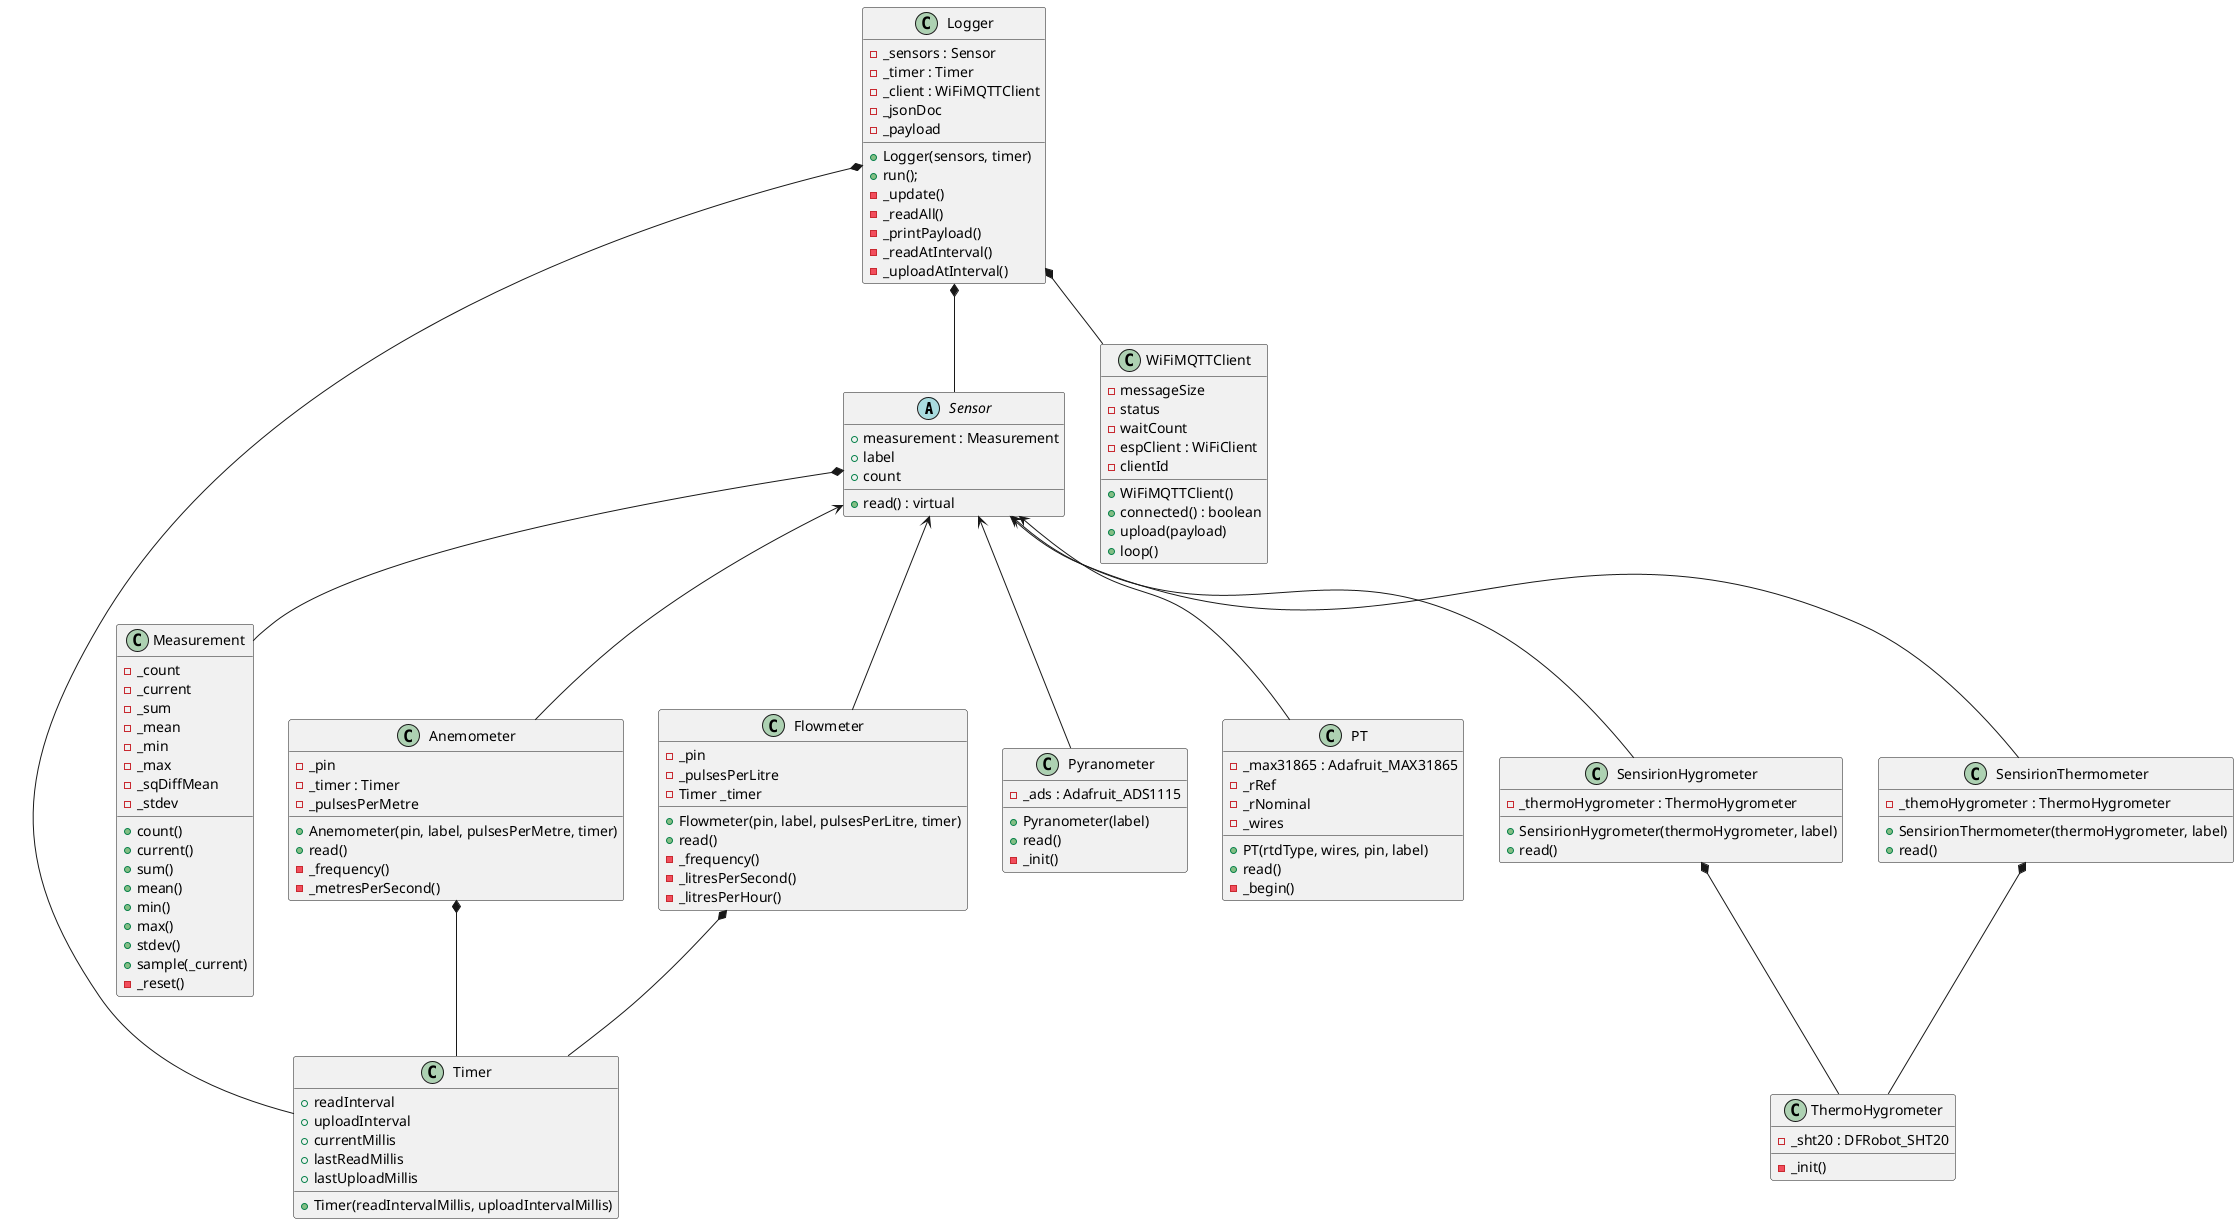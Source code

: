 @startuml
'Solar-logger class diagram'

class Sensor{
    + read() : virtual
    + measurement : Measurement
    + label
    + count
}

class Measurement{
    - _count
    - _current
    - _sum
    - _mean
    - _min
    - _max
    - _sqDiffMean
    - _stdev
    + count()
    + current()
    + sum()
    + mean()
    + min()
    + max()
    + stdev()
    + sample(_current)
    - _reset()
}

class Timer{
    + Timer(readIntervalMillis, uploadIntervalMillis)
    + readInterval
    + uploadInterval
    + currentMillis
    + lastReadMillis
    + lastUploadMillis
}

class Anemometer
{
    + Anemometer(pin, label, pulsesPerMetre, timer)
    + read()
    - _pin
    - _timer : Timer
    - _pulsesPerMetre
    - _frequency()
    - _metresPerSecond()
}

class Flowmeter
{
    + Flowmeter(pin, label, pulsesPerLitre, timer)
    + read()
    - _pin
    - _pulsesPerLitre
    - Timer _timer
    - _frequency()
    - _litresPerSecond()
    - _litresPerHour()
}

class Pyranometer{
    + Pyranometer(label)
    + read()
    - _ads : Adafruit_ADS1115
    - _init()
}

class PT{
    + PT(rtdType, wires, pin, label)
    + read()
    -_max31865 : Adafruit_MAX31865
    - _rRef
    - _rNominal
    - _wires
    - _begin()
}

class ThermoHygrometer{
    - _sht20 : DFRobot_SHT20
    - _init()
}

class SensirionHygrometer{
    + SensirionHygrometer(thermoHygrometer, label)
    + read()
    - _thermoHygrometer : ThermoHygrometer
}

class SensirionThermometer{
    + SensirionThermometer(thermoHygrometer, label)
    + read()
    - _themoHygrometer : ThermoHygrometer
}

class WiFiMQTTClient{
    + WiFiMQTTClient()
    + connected() : boolean
    + upload(payload)
    + loop()
    - messageSize
    - status
    - waitCount
    - espClient : WiFiClient
    - clientId
}

class Logger{
    + Logger(sensors, timer)
    + run();
    - _sensors : Sensor
    - _timer : Timer
    - _client : WiFiMQTTClient
    - _jsonDoc
    - _payload
    - _update()
    - _readAll()
    - _printPayload()
    - _readAtInterval()
    - _uploadAtInterval()
}

abstract Sensor
Sensor *-- Measurement
Sensor <-- Anemometer
Sensor <-- Flowmeter
Sensor <-- Pyranometer
Sensor <-- PT
Sensor <-- SensirionThermometer
Sensor <-- SensirionHygrometer
Anemometer *-- Timer
Flowmeter *-- Timer
SensirionHygrometer *-- ThermoHygrometer
SensirionThermometer *-- ThermoHygrometer

Logger *-- Sensor
Logger *-- Timer
Logger *-- WiFiMQTTClient

@enduml